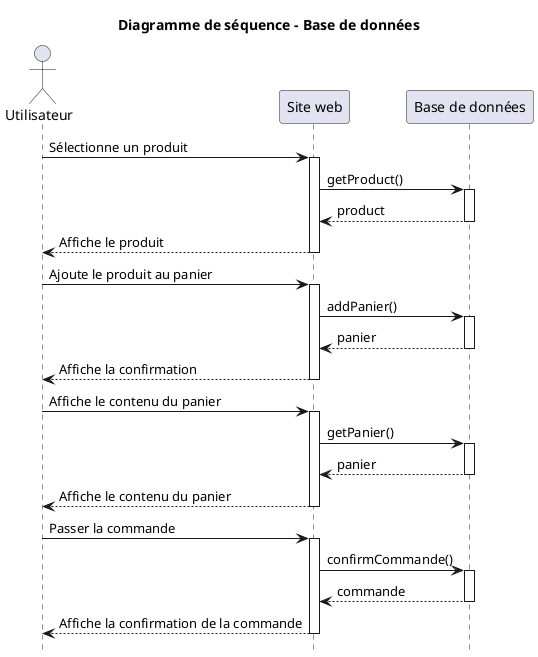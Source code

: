 @startuml Diagramme de séquence - Base de données
title Diagramme de séquence - Base de données
hide footbox

actor Utilisateur as u
participant "Site web" as w
participant "Base de données" as b

u -> w: Sélectionne un produit
activate w
w -> b: getProduct()
activate b
b --> w: product
deactivate b
w --> u: Affiche le produit
deactivate w

u -> w : Ajoute le produit au panier
activate w
w -> b: addPanier()
activate b
b --> w: panier
deactivate b
w --> u: Affiche la confirmation
deactivate w

u -> w: Affiche le contenu du panier
activate w
w -> b: getPanier()
activate b
b --> w: panier
deactivate b
w --> u: Affiche le contenu du panier
deactivate w

u -> w: Passer la commande
activate w
w -> b: confirmCommande()
activate b
b --> w: commande
deactivate b
w --> u: Affiche la confirmation de la commande
deactivate w

@enduml
